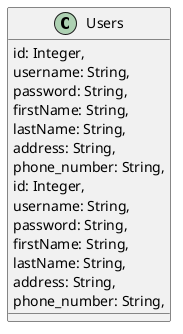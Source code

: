 @startuml Lab1.2_class_diagram

class Users {
    id: Integer,
    username: String,
    password: String,
    firstName: String,
    lastName: String,
    address: String,
    phone_number: String,
}

class Users {
    id: Integer,
    username: String,
    password: String,
    firstName: String,
    lastName: String,
    address: String,
    phone_number: String,
}

@enduml

